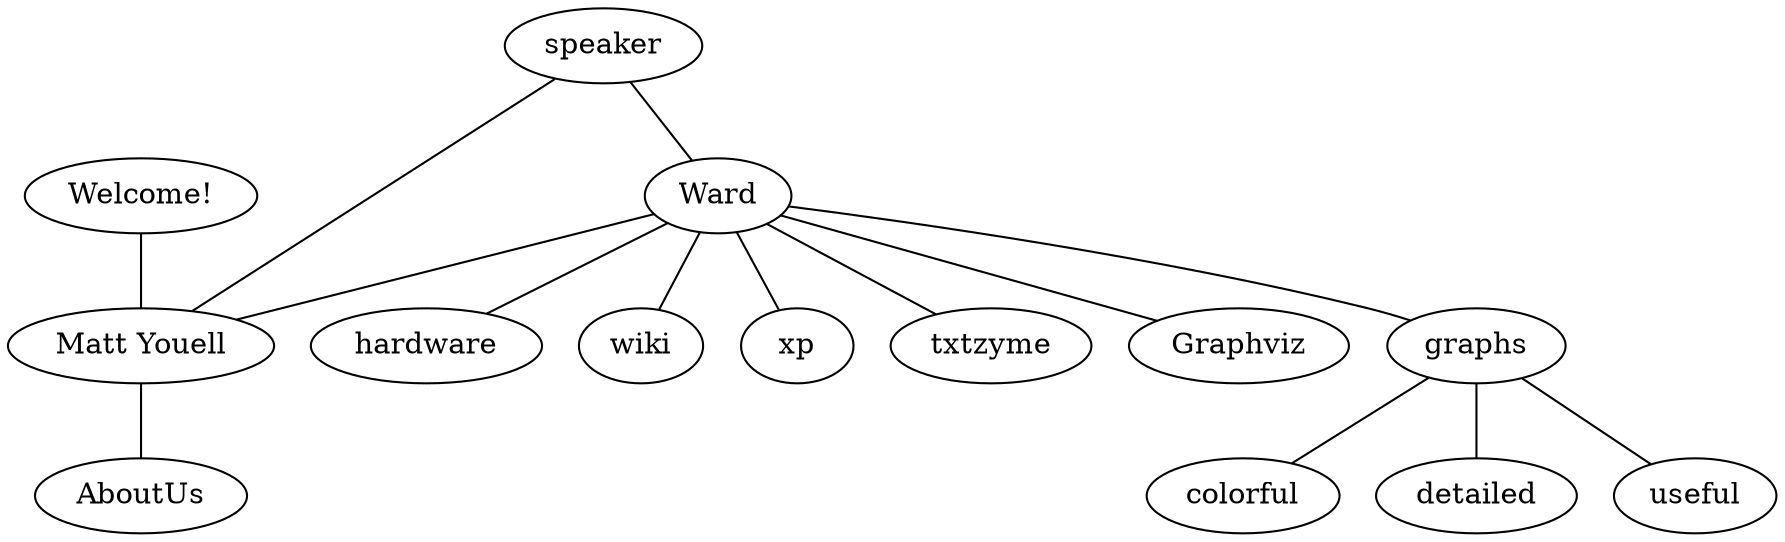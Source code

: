graph OpenSourceBridge2011 {

Matt[label="Matt Youell"];

    "Welcome!" -- Matt;

    speaker -- Matt;
    speaker -- Ward;
    Ward -- Matt -- AboutUs;
    Ward -- hardware;
    Ward --wiki;
    Ward -- xp;
    Ward -- txtzyme;
    Ward -- Graphviz;
    Ward -- graphs;
    graphs -- colorful;
    graphs -- detailed;
    graphs -- useful;
}
